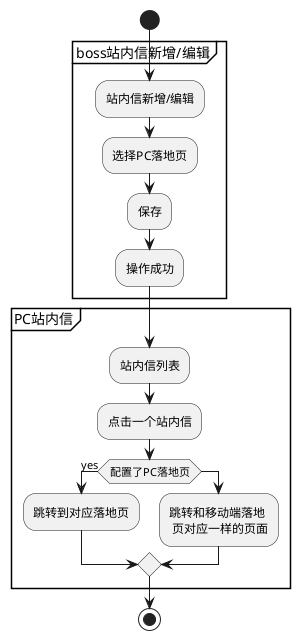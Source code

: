 @startuml
start
partition boss站内信新增/编辑 {
        :站内信新增/编辑;
        :选择PC落地页;
        :保存;
        :操作成功;
}
partition PC站内信 {
        :站内信列表;
        :点击一个站内信;
        if (配置了PC落地页) then (yes)
         :跳转到对应落地页;
        else
         :跳转和移动端落地
          页对应一样的页面;
        endif;

}
stop
@enduml